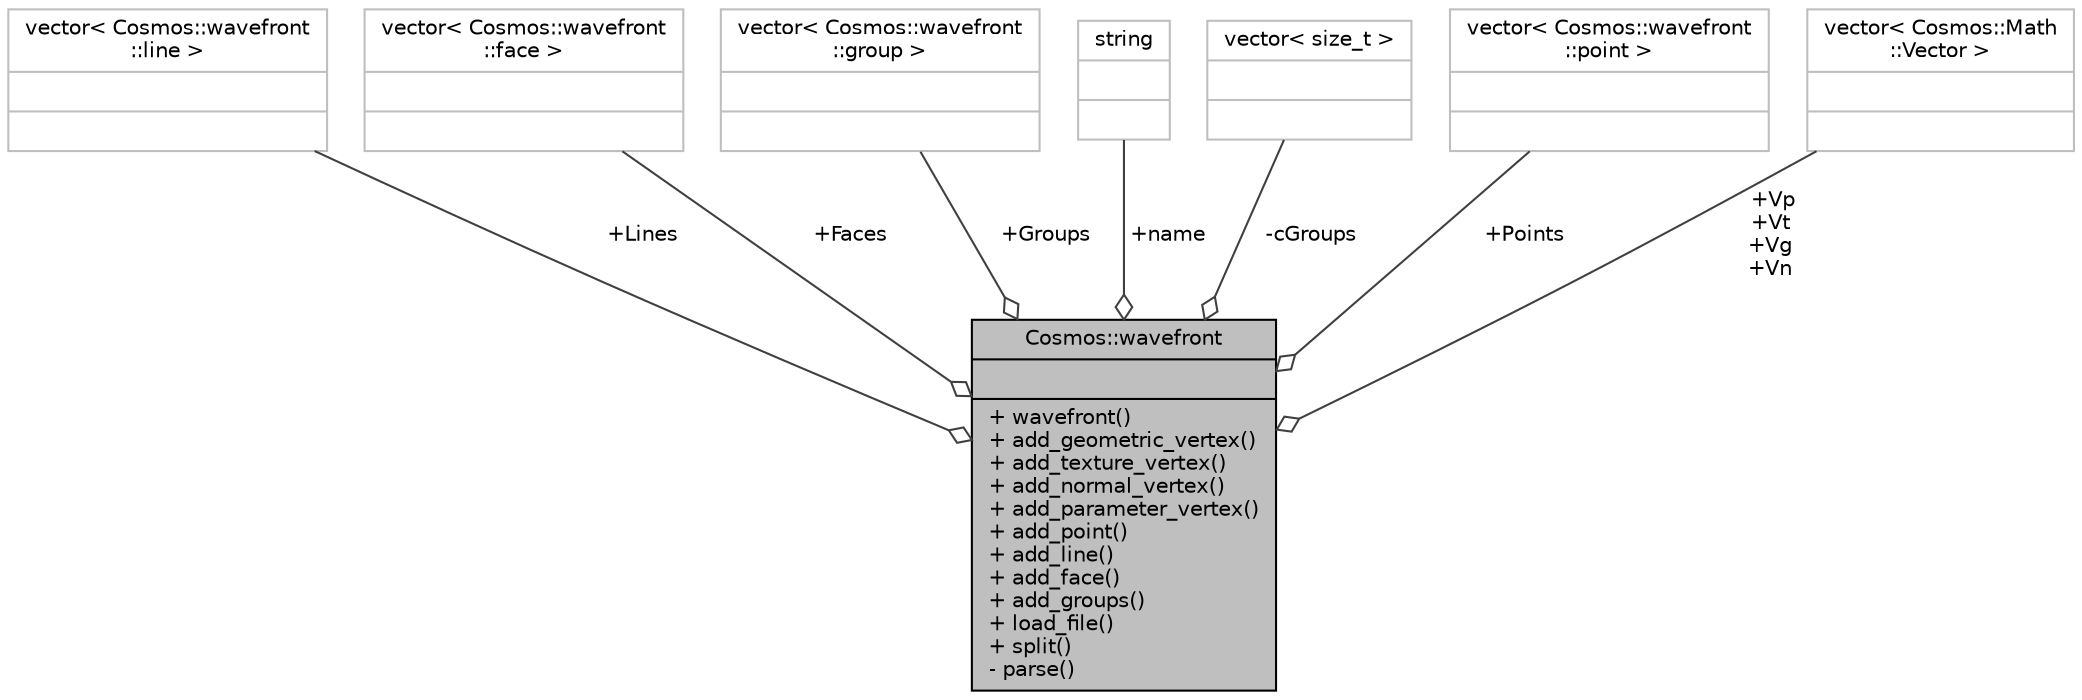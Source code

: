 digraph "Cosmos::wavefront"
{
 // INTERACTIVE_SVG=YES
  edge [fontname="Helvetica",fontsize="10",labelfontname="Helvetica",labelfontsize="10"];
  node [fontname="Helvetica",fontsize="10",shape=record];
  Node1 [label="{Cosmos::wavefront\n||+ wavefront()\l+ add_geometric_vertex()\l+ add_texture_vertex()\l+ add_normal_vertex()\l+ add_parameter_vertex()\l+ add_point()\l+ add_line()\l+ add_face()\l+ add_groups()\l+ load_file()\l+ split()\l- parse()\l}",height=0.2,width=0.4,color="black", fillcolor="grey75", style="filled", fontcolor="black"];
  Node2 -> Node1 [color="grey25",fontsize="10",style="solid",label=" +Lines" ,arrowhead="odiamond",fontname="Helvetica"];
  Node2 [label="{vector\< Cosmos::wavefront\l::line \>\n||}",height=0.2,width=0.4,color="grey75", fillcolor="white", style="filled"];
  Node3 -> Node1 [color="grey25",fontsize="10",style="solid",label=" +Faces" ,arrowhead="odiamond",fontname="Helvetica"];
  Node3 [label="{vector\< Cosmos::wavefront\l::face \>\n||}",height=0.2,width=0.4,color="grey75", fillcolor="white", style="filled"];
  Node4 -> Node1 [color="grey25",fontsize="10",style="solid",label=" +Groups" ,arrowhead="odiamond",fontname="Helvetica"];
  Node4 [label="{vector\< Cosmos::wavefront\l::group \>\n||}",height=0.2,width=0.4,color="grey75", fillcolor="white", style="filled"];
  Node5 -> Node1 [color="grey25",fontsize="10",style="solid",label=" +name" ,arrowhead="odiamond",fontname="Helvetica"];
  Node5 [label="{string\n||}",height=0.2,width=0.4,color="grey75", fillcolor="white", style="filled"];
  Node6 -> Node1 [color="grey25",fontsize="10",style="solid",label=" -cGroups" ,arrowhead="odiamond",fontname="Helvetica"];
  Node6 [label="{vector\< size_t \>\n||}",height=0.2,width=0.4,color="grey75", fillcolor="white", style="filled"];
  Node7 -> Node1 [color="grey25",fontsize="10",style="solid",label=" +Points" ,arrowhead="odiamond",fontname="Helvetica"];
  Node7 [label="{vector\< Cosmos::wavefront\l::point \>\n||}",height=0.2,width=0.4,color="grey75", fillcolor="white", style="filled"];
  Node8 -> Node1 [color="grey25",fontsize="10",style="solid",label=" +Vp\n+Vt\n+Vg\n+Vn" ,arrowhead="odiamond",fontname="Helvetica"];
  Node8 [label="{vector\< Cosmos::Math\l::Vector \>\n||}",height=0.2,width=0.4,color="grey75", fillcolor="white", style="filled"];
}
